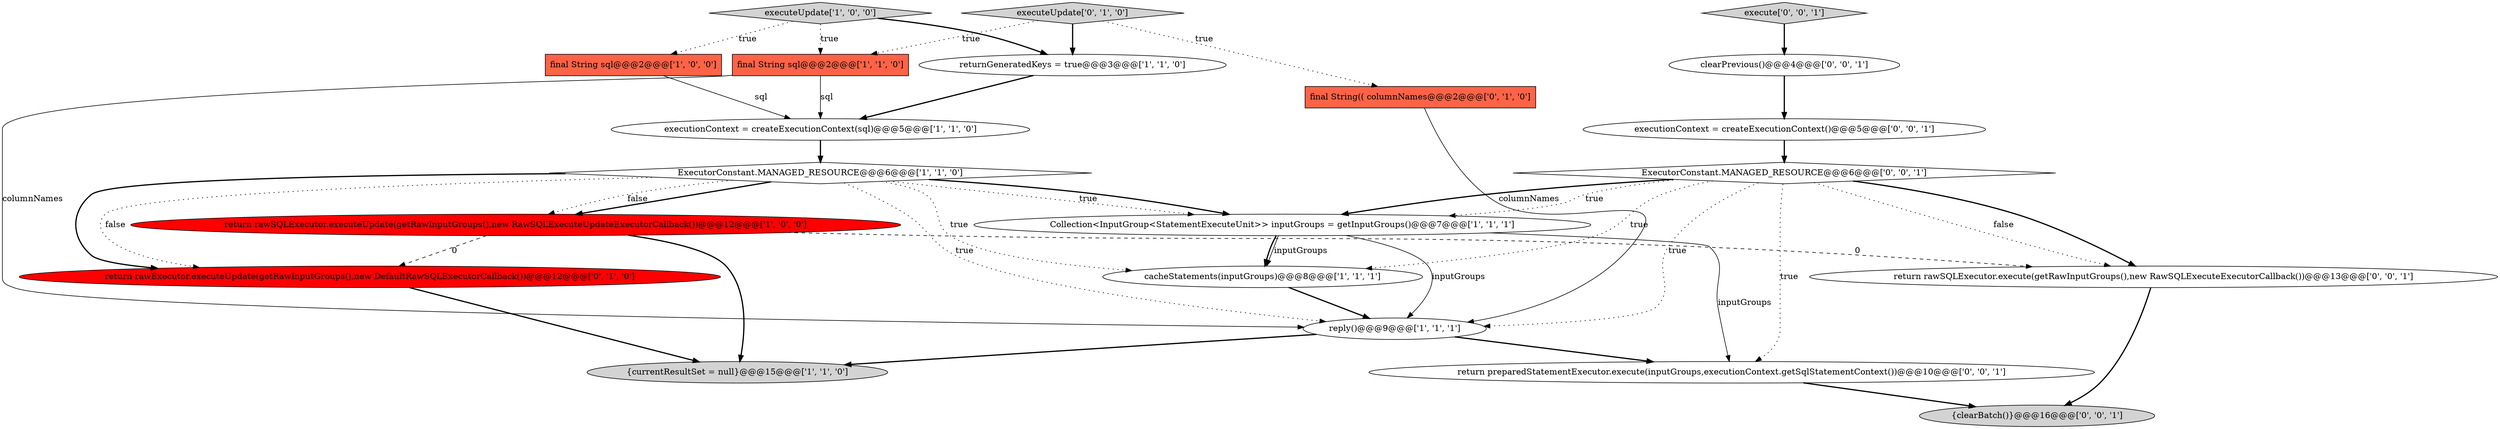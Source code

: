 digraph {
6 [style = filled, label = "final String sql@@@2@@@['1', '1', '0']", fillcolor = tomato, shape = box image = "AAA0AAABBB1BBB"];
0 [style = filled, label = "Collection<InputGroup<StatementExecuteUnit>> inputGroups = getInputGroups()@@@7@@@['1', '1', '1']", fillcolor = white, shape = ellipse image = "AAA0AAABBB1BBB"];
10 [style = filled, label = "return rawSQLExecutor.executeUpdate(getRawInputGroups(),new RawSQLExecuteUpdateExecutorCallback())@@@12@@@['1', '0', '0']", fillcolor = red, shape = ellipse image = "AAA1AAABBB1BBB"];
13 [style = filled, label = "executeUpdate['0', '1', '0']", fillcolor = lightgray, shape = diamond image = "AAA0AAABBB2BBB"];
15 [style = filled, label = "return preparedStatementExecutor.execute(inputGroups,executionContext.getSqlStatementContext())@@@10@@@['0', '0', '1']", fillcolor = white, shape = ellipse image = "AAA0AAABBB3BBB"];
8 [style = filled, label = "cacheStatements(inputGroups)@@@8@@@['1', '1', '1']", fillcolor = white, shape = ellipse image = "AAA0AAABBB1BBB"];
2 [style = filled, label = "final String sql@@@2@@@['1', '0', '0']", fillcolor = tomato, shape = box image = "AAA0AAABBB1BBB"];
17 [style = filled, label = "clearPrevious()@@@4@@@['0', '0', '1']", fillcolor = white, shape = ellipse image = "AAA0AAABBB3BBB"];
20 [style = filled, label = "return rawSQLExecutor.execute(getRawInputGroups(),new RawSQLExecuteExecutorCallback())@@@13@@@['0', '0', '1']", fillcolor = white, shape = ellipse image = "AAA0AAABBB3BBB"];
11 [style = filled, label = "return rawExecutor.executeUpdate(getRawInputGroups(),new DefaultRawSQLExecutorCallback())@@@12@@@['0', '1', '0']", fillcolor = red, shape = ellipse image = "AAA1AAABBB2BBB"];
19 [style = filled, label = "{clearBatch()}@@@16@@@['0', '0', '1']", fillcolor = lightgray, shape = ellipse image = "AAA0AAABBB3BBB"];
14 [style = filled, label = "executionContext = createExecutionContext()@@@5@@@['0', '0', '1']", fillcolor = white, shape = ellipse image = "AAA0AAABBB3BBB"];
9 [style = filled, label = "ExecutorConstant.MANAGED_RESOURCE@@@6@@@['1', '1', '0']", fillcolor = white, shape = diamond image = "AAA0AAABBB1BBB"];
5 [style = filled, label = "{currentResultSet = null}@@@15@@@['1', '1', '0']", fillcolor = lightgray, shape = ellipse image = "AAA0AAABBB1BBB"];
18 [style = filled, label = "ExecutorConstant.MANAGED_RESOURCE@@@6@@@['0', '0', '1']", fillcolor = white, shape = diamond image = "AAA0AAABBB3BBB"];
3 [style = filled, label = "executeUpdate['1', '0', '0']", fillcolor = lightgray, shape = diamond image = "AAA0AAABBB1BBB"];
4 [style = filled, label = "returnGeneratedKeys = true@@@3@@@['1', '1', '0']", fillcolor = white, shape = ellipse image = "AAA0AAABBB1BBB"];
12 [style = filled, label = "final String(( columnNames@@@2@@@['0', '1', '0']", fillcolor = tomato, shape = box image = "AAA0AAABBB2BBB"];
1 [style = filled, label = "reply()@@@9@@@['1', '1', '1']", fillcolor = white, shape = ellipse image = "AAA0AAABBB1BBB"];
7 [style = filled, label = "executionContext = createExecutionContext(sql)@@@5@@@['1', '1', '0']", fillcolor = white, shape = ellipse image = "AAA0AAABBB1BBB"];
16 [style = filled, label = "execute['0', '0', '1']", fillcolor = lightgray, shape = diamond image = "AAA0AAABBB3BBB"];
1->5 [style = bold, label=""];
13->6 [style = dotted, label="true"];
2->7 [style = solid, label="sql"];
9->0 [style = dotted, label="true"];
9->0 [style = bold, label=""];
9->11 [style = bold, label=""];
13->12 [style = dotted, label="true"];
1->15 [style = bold, label=""];
18->1 [style = dotted, label="true"];
18->15 [style = dotted, label="true"];
12->1 [style = solid, label="columnNames"];
0->15 [style = solid, label="inputGroups"];
18->8 [style = dotted, label="true"];
16->17 [style = bold, label=""];
9->10 [style = bold, label=""];
18->20 [style = dotted, label="false"];
3->6 [style = dotted, label="true"];
15->19 [style = bold, label=""];
3->4 [style = bold, label=""];
4->7 [style = bold, label=""];
9->11 [style = dotted, label="false"];
9->8 [style = dotted, label="true"];
10->11 [style = dashed, label="0"];
7->9 [style = bold, label=""];
6->7 [style = solid, label="sql"];
8->1 [style = bold, label=""];
11->5 [style = bold, label=""];
18->20 [style = bold, label=""];
10->5 [style = bold, label=""];
17->14 [style = bold, label=""];
0->8 [style = bold, label=""];
9->1 [style = dotted, label="true"];
18->0 [style = dotted, label="true"];
10->20 [style = dashed, label="0"];
6->1 [style = solid, label="columnNames"];
14->18 [style = bold, label=""];
0->1 [style = solid, label="inputGroups"];
20->19 [style = bold, label=""];
9->10 [style = dotted, label="false"];
18->0 [style = bold, label=""];
3->2 [style = dotted, label="true"];
0->8 [style = solid, label="inputGroups"];
13->4 [style = bold, label=""];
}

